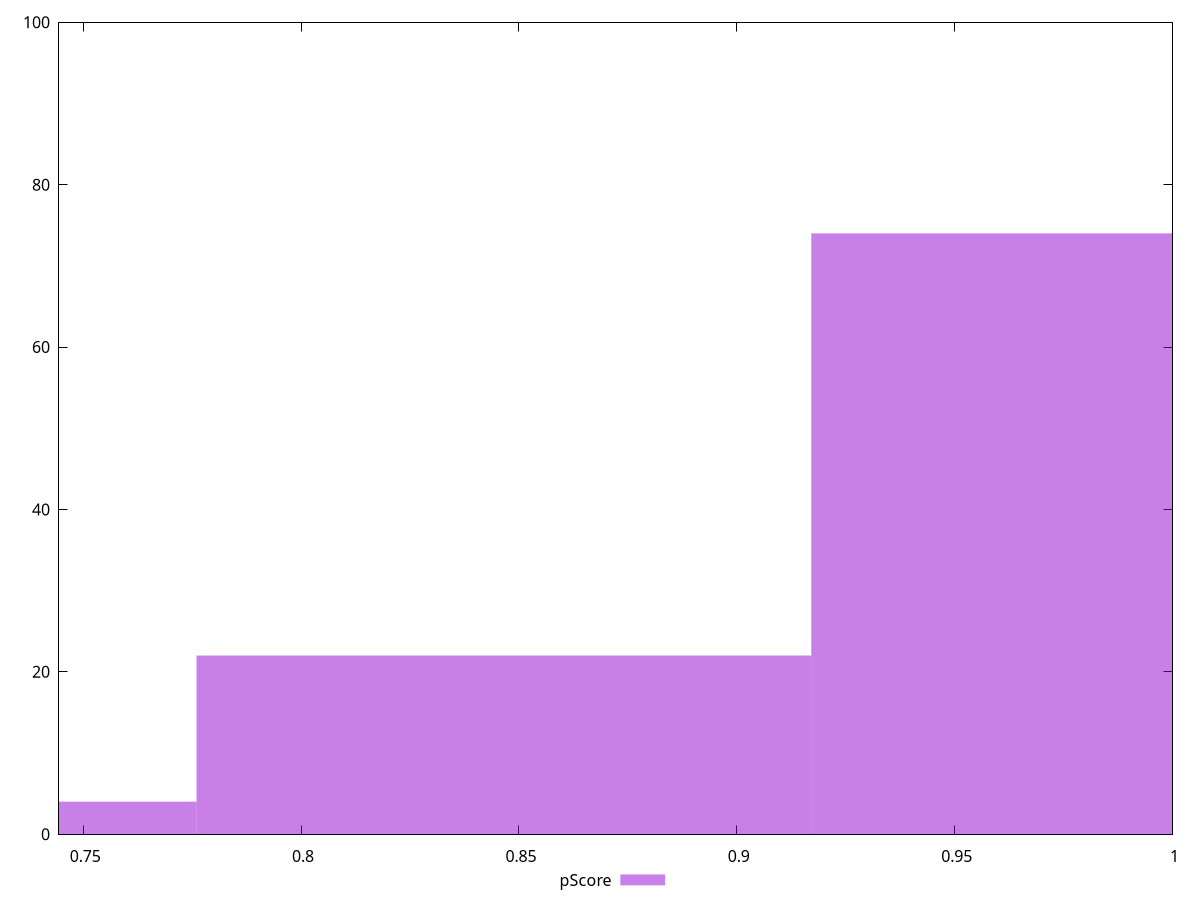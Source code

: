 reset

$pScore <<EOF
0.8465552050785166 22
0.9876477392582693 74
0.7054626708987638 4
EOF

set key outside below
set boxwidth 0.14109253417975276
set xrange [0.7444444444444445:1]
set yrange [0:100]
set trange [0:100]
set style fill transparent solid 0.5 noborder
set terminal svg size 640, 490 enhanced background rgb 'white'
set output "reports/report_00028_2021-02-24T12-49-42.674Z/unminified-javascript/samples/card/pScore/histogram.svg"

plot $pScore title "pScore" with boxes

reset
